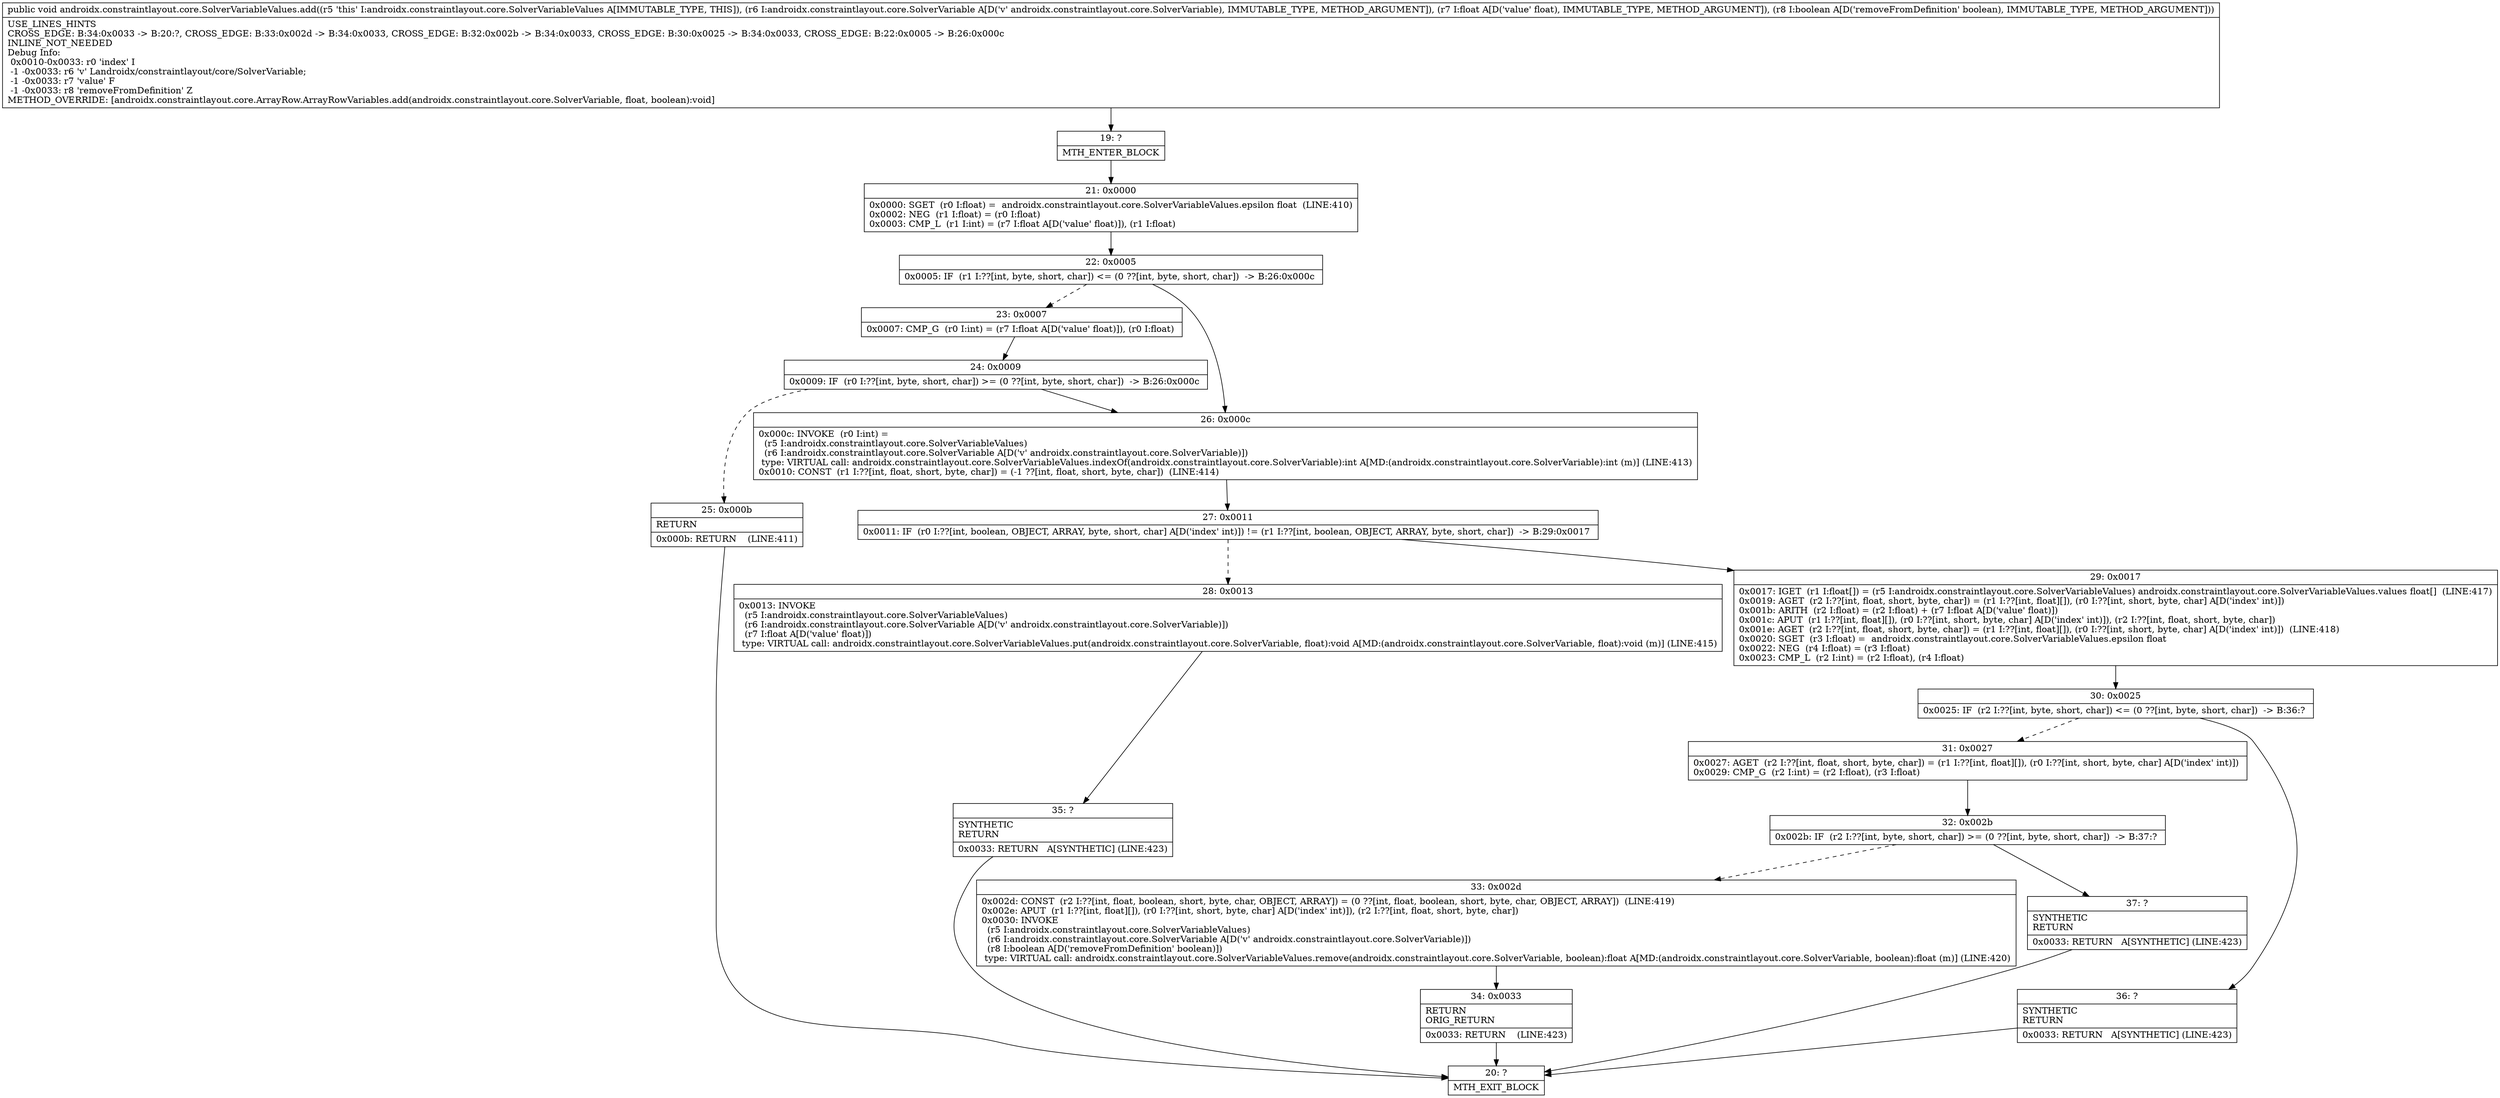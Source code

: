 digraph "CFG forandroidx.constraintlayout.core.SolverVariableValues.add(Landroidx\/constraintlayout\/core\/SolverVariable;FZ)V" {
Node_19 [shape=record,label="{19\:\ ?|MTH_ENTER_BLOCK\l}"];
Node_21 [shape=record,label="{21\:\ 0x0000|0x0000: SGET  (r0 I:float) =  androidx.constraintlayout.core.SolverVariableValues.epsilon float  (LINE:410)\l0x0002: NEG  (r1 I:float) = (r0 I:float) \l0x0003: CMP_L  (r1 I:int) = (r7 I:float A[D('value' float)]), (r1 I:float) \l}"];
Node_22 [shape=record,label="{22\:\ 0x0005|0x0005: IF  (r1 I:??[int, byte, short, char]) \<= (0 ??[int, byte, short, char])  \-\> B:26:0x000c \l}"];
Node_23 [shape=record,label="{23\:\ 0x0007|0x0007: CMP_G  (r0 I:int) = (r7 I:float A[D('value' float)]), (r0 I:float) \l}"];
Node_24 [shape=record,label="{24\:\ 0x0009|0x0009: IF  (r0 I:??[int, byte, short, char]) \>= (0 ??[int, byte, short, char])  \-\> B:26:0x000c \l}"];
Node_25 [shape=record,label="{25\:\ 0x000b|RETURN\l|0x000b: RETURN    (LINE:411)\l}"];
Node_20 [shape=record,label="{20\:\ ?|MTH_EXIT_BLOCK\l}"];
Node_26 [shape=record,label="{26\:\ 0x000c|0x000c: INVOKE  (r0 I:int) = \l  (r5 I:androidx.constraintlayout.core.SolverVariableValues)\l  (r6 I:androidx.constraintlayout.core.SolverVariable A[D('v' androidx.constraintlayout.core.SolverVariable)])\l type: VIRTUAL call: androidx.constraintlayout.core.SolverVariableValues.indexOf(androidx.constraintlayout.core.SolverVariable):int A[MD:(androidx.constraintlayout.core.SolverVariable):int (m)] (LINE:413)\l0x0010: CONST  (r1 I:??[int, float, short, byte, char]) = (\-1 ??[int, float, short, byte, char])  (LINE:414)\l}"];
Node_27 [shape=record,label="{27\:\ 0x0011|0x0011: IF  (r0 I:??[int, boolean, OBJECT, ARRAY, byte, short, char] A[D('index' int)]) != (r1 I:??[int, boolean, OBJECT, ARRAY, byte, short, char])  \-\> B:29:0x0017 \l}"];
Node_28 [shape=record,label="{28\:\ 0x0013|0x0013: INVOKE  \l  (r5 I:androidx.constraintlayout.core.SolverVariableValues)\l  (r6 I:androidx.constraintlayout.core.SolverVariable A[D('v' androidx.constraintlayout.core.SolverVariable)])\l  (r7 I:float A[D('value' float)])\l type: VIRTUAL call: androidx.constraintlayout.core.SolverVariableValues.put(androidx.constraintlayout.core.SolverVariable, float):void A[MD:(androidx.constraintlayout.core.SolverVariable, float):void (m)] (LINE:415)\l}"];
Node_35 [shape=record,label="{35\:\ ?|SYNTHETIC\lRETURN\l|0x0033: RETURN   A[SYNTHETIC] (LINE:423)\l}"];
Node_29 [shape=record,label="{29\:\ 0x0017|0x0017: IGET  (r1 I:float[]) = (r5 I:androidx.constraintlayout.core.SolverVariableValues) androidx.constraintlayout.core.SolverVariableValues.values float[]  (LINE:417)\l0x0019: AGET  (r2 I:??[int, float, short, byte, char]) = (r1 I:??[int, float][]), (r0 I:??[int, short, byte, char] A[D('index' int)]) \l0x001b: ARITH  (r2 I:float) = (r2 I:float) + (r7 I:float A[D('value' float)]) \l0x001c: APUT  (r1 I:??[int, float][]), (r0 I:??[int, short, byte, char] A[D('index' int)]), (r2 I:??[int, float, short, byte, char]) \l0x001e: AGET  (r2 I:??[int, float, short, byte, char]) = (r1 I:??[int, float][]), (r0 I:??[int, short, byte, char] A[D('index' int)])  (LINE:418)\l0x0020: SGET  (r3 I:float) =  androidx.constraintlayout.core.SolverVariableValues.epsilon float \l0x0022: NEG  (r4 I:float) = (r3 I:float) \l0x0023: CMP_L  (r2 I:int) = (r2 I:float), (r4 I:float) \l}"];
Node_30 [shape=record,label="{30\:\ 0x0025|0x0025: IF  (r2 I:??[int, byte, short, char]) \<= (0 ??[int, byte, short, char])  \-\> B:36:? \l}"];
Node_31 [shape=record,label="{31\:\ 0x0027|0x0027: AGET  (r2 I:??[int, float, short, byte, char]) = (r1 I:??[int, float][]), (r0 I:??[int, short, byte, char] A[D('index' int)]) \l0x0029: CMP_G  (r2 I:int) = (r2 I:float), (r3 I:float) \l}"];
Node_32 [shape=record,label="{32\:\ 0x002b|0x002b: IF  (r2 I:??[int, byte, short, char]) \>= (0 ??[int, byte, short, char])  \-\> B:37:? \l}"];
Node_33 [shape=record,label="{33\:\ 0x002d|0x002d: CONST  (r2 I:??[int, float, boolean, short, byte, char, OBJECT, ARRAY]) = (0 ??[int, float, boolean, short, byte, char, OBJECT, ARRAY])  (LINE:419)\l0x002e: APUT  (r1 I:??[int, float][]), (r0 I:??[int, short, byte, char] A[D('index' int)]), (r2 I:??[int, float, short, byte, char]) \l0x0030: INVOKE  \l  (r5 I:androidx.constraintlayout.core.SolverVariableValues)\l  (r6 I:androidx.constraintlayout.core.SolverVariable A[D('v' androidx.constraintlayout.core.SolverVariable)])\l  (r8 I:boolean A[D('removeFromDefinition' boolean)])\l type: VIRTUAL call: androidx.constraintlayout.core.SolverVariableValues.remove(androidx.constraintlayout.core.SolverVariable, boolean):float A[MD:(androidx.constraintlayout.core.SolverVariable, boolean):float (m)] (LINE:420)\l}"];
Node_34 [shape=record,label="{34\:\ 0x0033|RETURN\lORIG_RETURN\l|0x0033: RETURN    (LINE:423)\l}"];
Node_37 [shape=record,label="{37\:\ ?|SYNTHETIC\lRETURN\l|0x0033: RETURN   A[SYNTHETIC] (LINE:423)\l}"];
Node_36 [shape=record,label="{36\:\ ?|SYNTHETIC\lRETURN\l|0x0033: RETURN   A[SYNTHETIC] (LINE:423)\l}"];
MethodNode[shape=record,label="{public void androidx.constraintlayout.core.SolverVariableValues.add((r5 'this' I:androidx.constraintlayout.core.SolverVariableValues A[IMMUTABLE_TYPE, THIS]), (r6 I:androidx.constraintlayout.core.SolverVariable A[D('v' androidx.constraintlayout.core.SolverVariable), IMMUTABLE_TYPE, METHOD_ARGUMENT]), (r7 I:float A[D('value' float), IMMUTABLE_TYPE, METHOD_ARGUMENT]), (r8 I:boolean A[D('removeFromDefinition' boolean), IMMUTABLE_TYPE, METHOD_ARGUMENT]))  | USE_LINES_HINTS\lCROSS_EDGE: B:34:0x0033 \-\> B:20:?, CROSS_EDGE: B:33:0x002d \-\> B:34:0x0033, CROSS_EDGE: B:32:0x002b \-\> B:34:0x0033, CROSS_EDGE: B:30:0x0025 \-\> B:34:0x0033, CROSS_EDGE: B:22:0x0005 \-\> B:26:0x000c\lINLINE_NOT_NEEDED\lDebug Info:\l  0x0010\-0x0033: r0 'index' I\l  \-1 \-0x0033: r6 'v' Landroidx\/constraintlayout\/core\/SolverVariable;\l  \-1 \-0x0033: r7 'value' F\l  \-1 \-0x0033: r8 'removeFromDefinition' Z\lMETHOD_OVERRIDE: [androidx.constraintlayout.core.ArrayRow.ArrayRowVariables.add(androidx.constraintlayout.core.SolverVariable, float, boolean):void]\l}"];
MethodNode -> Node_19;Node_19 -> Node_21;
Node_21 -> Node_22;
Node_22 -> Node_23[style=dashed];
Node_22 -> Node_26;
Node_23 -> Node_24;
Node_24 -> Node_25[style=dashed];
Node_24 -> Node_26;
Node_25 -> Node_20;
Node_26 -> Node_27;
Node_27 -> Node_28[style=dashed];
Node_27 -> Node_29;
Node_28 -> Node_35;
Node_35 -> Node_20;
Node_29 -> Node_30;
Node_30 -> Node_31[style=dashed];
Node_30 -> Node_36;
Node_31 -> Node_32;
Node_32 -> Node_33[style=dashed];
Node_32 -> Node_37;
Node_33 -> Node_34;
Node_34 -> Node_20;
Node_37 -> Node_20;
Node_36 -> Node_20;
}

